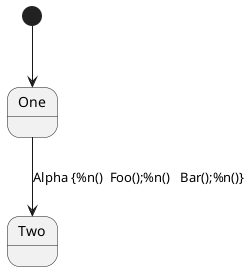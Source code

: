 {
  "sha1": "exdfwl4ba8w4376nmnx1fns64h07pqc",
  "insertion": {
    "when": "2024-06-01T09:03:05.209Z",
    "user": "plantuml@gmail.com"
  }
}
@startuml
skinparam defaultTextAlignment left
[*] --> One
One --> Two : Alpha {%n()  Foo();%n()   Bar();%n()}
@enduml
